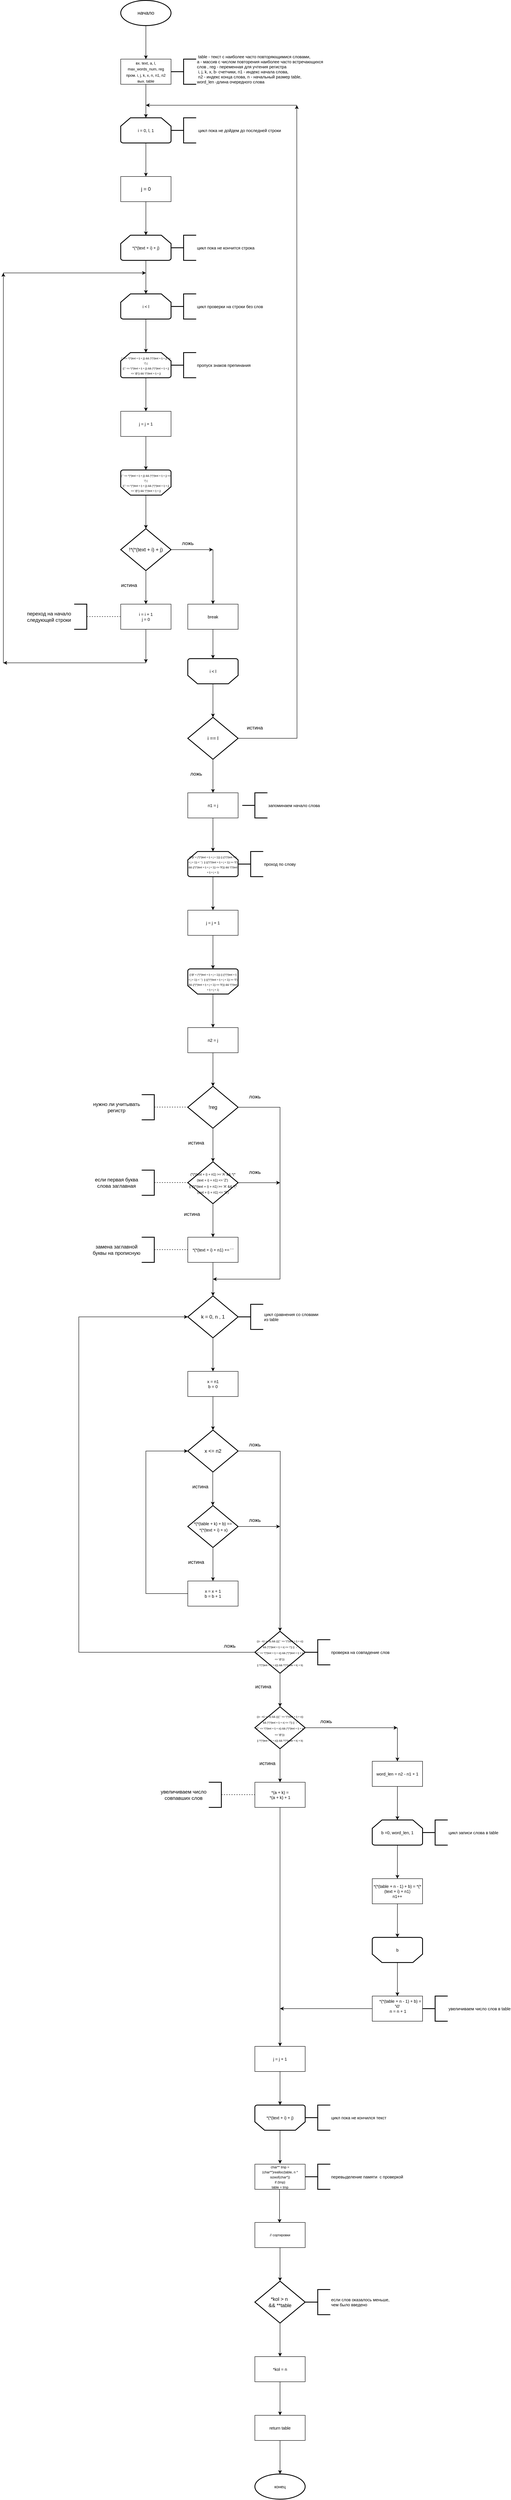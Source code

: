 <mxfile version="16.0.0" type="device"><diagram id="C5RBs43oDa-KdzZeNtuy" name="Page-1"><mxGraphModel dx="1278" dy="641" grid="1" gridSize="10" guides="1" tooltips="1" connect="1" arrows="1" fold="1" page="1" pageScale="1" pageWidth="827" pageHeight="1169" math="0" shadow="0"><root><mxCell id="WIyWlLk6GJQsqaUBKTNV-0"/><mxCell id="WIyWlLk6GJQsqaUBKTNV-1" parent="WIyWlLk6GJQsqaUBKTNV-0"/><mxCell id="LZLSbhqKYeENQRyVm6AS-0" value="начало" style="strokeWidth=2;html=1;shape=mxgraph.flowchart.start_1;whiteSpace=wrap;" parent="WIyWlLk6GJQsqaUBKTNV-1" vertex="1"><mxGeometry x="340.0" y="70" width="120" height="60" as="geometry"/></mxCell><mxCell id="LZLSbhqKYeENQRyVm6AS-1" value="" style="edgeStyle=orthogonalEdgeStyle;rounded=0;orthogonalLoop=1;jettySize=auto;html=1;fontSize=12;" parent="WIyWlLk6GJQsqaUBKTNV-1" edge="1"><mxGeometry relative="1" as="geometry"><mxPoint x="400" y="130" as="sourcePoint"/><mxPoint x="400" y="210" as="targetPoint"/></mxGeometry></mxCell><mxCell id="LZLSbhqKYeENQRyVm6AS-2" value="&lt;font style=&quot;font-size: 9px&quot;&gt;вх. text, a, l, max_words_num, reg&lt;br&gt;пром. i, j, k, x, n, n1, n2&lt;br&gt;вых. table&lt;/font&gt;" style="rounded=0;whiteSpace=wrap;html=1;" parent="WIyWlLk6GJQsqaUBKTNV-1" vertex="1"><mxGeometry x="340" y="210" width="120" height="60" as="geometry"/></mxCell><mxCell id="LZLSbhqKYeENQRyVm6AS-3" value="" style="edgeStyle=orthogonalEdgeStyle;rounded=0;orthogonalLoop=1;jettySize=auto;html=1;fontSize=12;" parent="WIyWlLk6GJQsqaUBKTNV-1" edge="1"><mxGeometry relative="1" as="geometry"><mxPoint x="400" y="270" as="sourcePoint"/><mxPoint x="400" y="350" as="targetPoint"/></mxGeometry></mxCell><mxCell id="LZLSbhqKYeENQRyVm6AS-4" value="i = 0, l, 1" style="strokeWidth=2;html=1;shape=mxgraph.flowchart.loop_limit;whiteSpace=wrap;fontSize=10;" parent="WIyWlLk6GJQsqaUBKTNV-1" vertex="1"><mxGeometry x="340.0" y="350" width="120" height="60" as="geometry"/></mxCell><mxCell id="LZLSbhqKYeENQRyVm6AS-5" value="" style="edgeStyle=orthogonalEdgeStyle;rounded=0;orthogonalLoop=1;jettySize=auto;html=1;fontSize=12;" parent="WIyWlLk6GJQsqaUBKTNV-1" edge="1"><mxGeometry relative="1" as="geometry"><mxPoint x="400" y="410" as="sourcePoint"/><mxPoint x="400" y="490" as="targetPoint"/></mxGeometry></mxCell><mxCell id="7FNqTYs4XjeTC_Rre_1_-0" value="&lt;div&gt;&amp;nbsp;&lt;span&gt;table - текст с наиболее часто повторяющимися словами,&lt;/span&gt;&lt;/div&gt;&lt;div&gt;&lt;span&gt;a - массив с числом повторения наиболее часто встречающихся&amp;nbsp;&lt;/span&gt;&lt;/div&gt;&lt;div&gt;&lt;span&gt;слов&lt;/span&gt;&lt;span&gt;&#9;&lt;/span&gt;, reg - переменная для учтения регистра&lt;/div&gt;&lt;div&gt;&amp;nbsp;i, j, k, x, b- счетчики, n1 - индекс начала слова,&lt;/div&gt;&lt;div&gt;&amp;nbsp;n2 - индекс конца слова, n - начальный размер table,&lt;/div&gt;&lt;div&gt;word_len -длина очередного слова&lt;/div&gt;&lt;div&gt;&lt;br&gt;&lt;/div&gt;" style="strokeWidth=2;html=1;shape=mxgraph.flowchart.annotation_2;align=left;labelPosition=right;pointerEvents=1;fontSize=10;" parent="WIyWlLk6GJQsqaUBKTNV-1" vertex="1"><mxGeometry x="460" y="210" width="60" height="60" as="geometry"/></mxCell><mxCell id="7FNqTYs4XjeTC_Rre_1_-1" value="&amp;nbsp;цикл пока не дойдем до последней строки" style="strokeWidth=2;html=1;shape=mxgraph.flowchart.annotation_2;align=left;labelPosition=right;pointerEvents=1;fontSize=10;" parent="WIyWlLk6GJQsqaUBKTNV-1" vertex="1"><mxGeometry x="460" y="350" width="60" height="60" as="geometry"/></mxCell><mxCell id="7FNqTYs4XjeTC_Rre_1_-2" value="j = 0" style="rounded=0;whiteSpace=wrap;html=1;" parent="WIyWlLk6GJQsqaUBKTNV-1" vertex="1"><mxGeometry x="340" y="490" width="120" height="60" as="geometry"/></mxCell><mxCell id="7FNqTYs4XjeTC_Rre_1_-3" value="" style="edgeStyle=orthogonalEdgeStyle;rounded=0;orthogonalLoop=1;jettySize=auto;html=1;fontSize=12;" parent="WIyWlLk6GJQsqaUBKTNV-1" edge="1"><mxGeometry relative="1" as="geometry"><mxPoint x="400" y="550" as="sourcePoint"/><mxPoint x="400" y="630" as="targetPoint"/></mxGeometry></mxCell><mxCell id="7FNqTYs4XjeTC_Rre_1_-4" value="*(*(text + i) + j)" style="strokeWidth=2;html=1;shape=mxgraph.flowchart.loop_limit;whiteSpace=wrap;fontSize=10;" parent="WIyWlLk6GJQsqaUBKTNV-1" vertex="1"><mxGeometry x="340.0" y="630" width="120" height="60" as="geometry"/></mxCell><mxCell id="7FNqTYs4XjeTC_Rre_1_-5" value="цикл пока не кончится строка" style="strokeWidth=2;html=1;shape=mxgraph.flowchart.annotation_2;align=left;labelPosition=right;pointerEvents=1;fontSize=10;" parent="WIyWlLk6GJQsqaUBKTNV-1" vertex="1"><mxGeometry x="460" y="630" width="60" height="60" as="geometry"/></mxCell><mxCell id="7FNqTYs4XjeTC_Rre_1_-6" value="" style="edgeStyle=orthogonalEdgeStyle;rounded=0;orthogonalLoop=1;jettySize=auto;html=1;fontSize=12;" parent="WIyWlLk6GJQsqaUBKTNV-1" edge="1"><mxGeometry relative="1" as="geometry"><mxPoint x="400" y="690" as="sourcePoint"/><mxPoint x="400" y="770" as="targetPoint"/></mxGeometry></mxCell><mxCell id="7FNqTYs4XjeTC_Rre_1_-7" value="i &amp;lt; l" style="strokeWidth=2;html=1;shape=mxgraph.flowchart.loop_limit;whiteSpace=wrap;fontSize=10;" parent="WIyWlLk6GJQsqaUBKTNV-1" vertex="1"><mxGeometry x="340.0" y="770" width="120" height="60" as="geometry"/></mxCell><mxCell id="7FNqTYs4XjeTC_Rre_1_-8" value="" style="edgeStyle=orthogonalEdgeStyle;rounded=0;orthogonalLoop=1;jettySize=auto;html=1;fontSize=12;" parent="WIyWlLk6GJQsqaUBKTNV-1" edge="1"><mxGeometry relative="1" as="geometry"><mxPoint x="400" y="830" as="sourcePoint"/><mxPoint x="400" y="910" as="targetPoint"/></mxGeometry></mxCell><mxCell id="7FNqTYs4XjeTC_Rre_1_-9" value="&lt;div&gt;&lt;font style=&quot;font-size: 6px&quot;&gt;(' ' &amp;lt;= *(*(text + i) + j)) &amp;amp;&amp;amp; (*(*(text + i) + j) &amp;lt;= '/') |&lt;/font&gt;&lt;/div&gt;&lt;div&gt;&lt;font style=&quot;font-size: 6px&quot;&gt;&lt;span&gt;&#9;&#9;&#9;&#9;&#9;&lt;/span&gt;((':' &amp;lt;= *(*(text + i) + j)) &amp;amp;&amp;amp; (*(*(text + i) + j) &amp;lt;= '@')) &amp;amp;&amp;amp; *(*(text + i) + j)&lt;/font&gt;&lt;/div&gt;" style="strokeWidth=2;html=1;shape=mxgraph.flowchart.loop_limit;whiteSpace=wrap;fontSize=10;" parent="WIyWlLk6GJQsqaUBKTNV-1" vertex="1"><mxGeometry x="340.0" y="910" width="120" height="60" as="geometry"/></mxCell><mxCell id="7FNqTYs4XjeTC_Rre_1_-10" value="пропуск знаков препинания" style="strokeWidth=2;html=1;shape=mxgraph.flowchart.annotation_2;align=left;labelPosition=right;pointerEvents=1;fontSize=10;" parent="WIyWlLk6GJQsqaUBKTNV-1" vertex="1"><mxGeometry x="460" y="910" width="60" height="60" as="geometry"/></mxCell><mxCell id="7FNqTYs4XjeTC_Rre_1_-11" value="цикл проверки на строки без слов" style="strokeWidth=2;html=1;shape=mxgraph.flowchart.annotation_2;align=left;labelPosition=right;pointerEvents=1;fontSize=10;" parent="WIyWlLk6GJQsqaUBKTNV-1" vertex="1"><mxGeometry x="460" y="770" width="60" height="60" as="geometry"/></mxCell><mxCell id="7FNqTYs4XjeTC_Rre_1_-12" value="" style="edgeStyle=orthogonalEdgeStyle;rounded=0;orthogonalLoop=1;jettySize=auto;html=1;fontSize=12;" parent="WIyWlLk6GJQsqaUBKTNV-1" edge="1"><mxGeometry relative="1" as="geometry"><mxPoint x="400" y="970" as="sourcePoint"/><mxPoint x="400" y="1050" as="targetPoint"/></mxGeometry></mxCell><mxCell id="7FNqTYs4XjeTC_Rre_1_-13" value="&lt;font style=&quot;font-size: 10px&quot;&gt;j = j + 1&lt;/font&gt;" style="rounded=0;whiteSpace=wrap;html=1;fontSize=6;" parent="WIyWlLk6GJQsqaUBKTNV-1" vertex="1"><mxGeometry x="340" y="1050" width="120" height="60" as="geometry"/></mxCell><mxCell id="7FNqTYs4XjeTC_Rre_1_-14" value="" style="edgeStyle=orthogonalEdgeStyle;rounded=0;orthogonalLoop=1;jettySize=auto;html=1;fontSize=12;" parent="WIyWlLk6GJQsqaUBKTNV-1" edge="1"><mxGeometry relative="1" as="geometry"><mxPoint x="400" y="1110" as="sourcePoint"/><mxPoint x="400" y="1190" as="targetPoint"/></mxGeometry></mxCell><mxCell id="7FNqTYs4XjeTC_Rre_1_-15" value="&lt;div&gt;&lt;font style=&quot;font-size: 6px&quot;&gt;(' ' &amp;lt;= *(*(text + i) + j)) &amp;amp;&amp;amp; (*(*(text + i) + j) &amp;lt;= '/') |&lt;/font&gt;&lt;/div&gt;&lt;div&gt;&lt;font style=&quot;font-size: 6px&quot;&gt;((':' &amp;lt;= *(*(text + i) + j)) &amp;amp;&amp;amp; (*(*(text + i) + j) &amp;lt;= '@')) &amp;amp;&amp;amp; *(*(text + i) + j)&lt;/font&gt;&lt;/div&gt;" style="strokeWidth=2;html=1;shape=mxgraph.flowchart.loop_limit;whiteSpace=wrap;fontSize=10;flipV=1;" parent="WIyWlLk6GJQsqaUBKTNV-1" vertex="1"><mxGeometry x="340" y="1190" width="120" height="60" as="geometry"/></mxCell><mxCell id="7FNqTYs4XjeTC_Rre_1_-16" value="" style="edgeStyle=orthogonalEdgeStyle;rounded=0;orthogonalLoop=1;jettySize=auto;html=1;fontSize=12;" parent="WIyWlLk6GJQsqaUBKTNV-1" edge="1"><mxGeometry relative="1" as="geometry"><mxPoint x="400" y="1250" as="sourcePoint"/><mxPoint x="400" y="1330" as="targetPoint"/></mxGeometry></mxCell><mxCell id="7FNqTYs4XjeTC_Rre_1_-17" value="!*(*(text + i) + j)" style="strokeWidth=2;html=1;shape=mxgraph.flowchart.decision;whiteSpace=wrap;fontSize=12;" parent="WIyWlLk6GJQsqaUBKTNV-1" vertex="1"><mxGeometry x="340" y="1330" width="120" height="100" as="geometry"/></mxCell><mxCell id="7FNqTYs4XjeTC_Rre_1_-18" value="" style="edgeStyle=orthogonalEdgeStyle;rounded=0;orthogonalLoop=1;jettySize=auto;html=1;fontSize=12;" parent="WIyWlLk6GJQsqaUBKTNV-1" edge="1"><mxGeometry relative="1" as="geometry"><mxPoint x="460" y="1380" as="sourcePoint"/><mxPoint x="560" y="1380" as="targetPoint"/></mxGeometry></mxCell><mxCell id="7FNqTYs4XjeTC_Rre_1_-19" value="" style="edgeStyle=orthogonalEdgeStyle;rounded=0;orthogonalLoop=1;jettySize=auto;html=1;fontSize=12;" parent="WIyWlLk6GJQsqaUBKTNV-1" edge="1"><mxGeometry relative="1" as="geometry"><mxPoint x="400" y="1430" as="sourcePoint"/><mxPoint x="400" y="1510" as="targetPoint"/></mxGeometry></mxCell><mxCell id="7FNqTYs4XjeTC_Rre_1_-20" value="" style="edgeStyle=orthogonalEdgeStyle;rounded=0;orthogonalLoop=1;jettySize=auto;html=1;fontSize=12;" parent="WIyWlLk6GJQsqaUBKTNV-1" edge="1"><mxGeometry relative="1" as="geometry"><mxPoint x="560" y="1380" as="sourcePoint"/><mxPoint x="560" y="1510" as="targetPoint"/></mxGeometry></mxCell><mxCell id="7FNqTYs4XjeTC_Rre_1_-21" value="i = i + 1&lt;br&gt;j = 0" style="rounded=0;whiteSpace=wrap;html=1;fontSize=10;" parent="WIyWlLk6GJQsqaUBKTNV-1" vertex="1"><mxGeometry x="340" y="1510" width="120" height="60" as="geometry"/></mxCell><mxCell id="7FNqTYs4XjeTC_Rre_1_-22" value="" style="edgeStyle=orthogonalEdgeStyle;rounded=0;orthogonalLoop=1;jettySize=auto;html=1;fontSize=12;" parent="WIyWlLk6GJQsqaUBKTNV-1" edge="1"><mxGeometry relative="1" as="geometry"><mxPoint x="400" y="1570" as="sourcePoint"/><mxPoint x="400" y="1650" as="targetPoint"/></mxGeometry></mxCell><mxCell id="7FNqTYs4XjeTC_Rre_1_-24" value="" style="endArrow=none;dashed=1;html=1;rounded=0;fontSize=12;entryX=0;entryY=0.5;entryDx=0;entryDy=0;entryPerimeter=0;exitX=0;exitY=0.5;exitDx=0;exitDy=0;exitPerimeter=0;" parent="WIyWlLk6GJQsqaUBKTNV-1" edge="1"><mxGeometry width="50" height="50" relative="1" as="geometry"><mxPoint x="259" y="1539.66" as="sourcePoint"/><mxPoint x="339" y="1539.66" as="targetPoint"/></mxGeometry></mxCell><mxCell id="7FNqTYs4XjeTC_Rre_1_-25" value="" style="strokeWidth=2;html=1;shape=mxgraph.flowchart.annotation_1;align=left;pointerEvents=1;fontSize=12;flipH=1;" parent="WIyWlLk6GJQsqaUBKTNV-1" vertex="1"><mxGeometry x="229" y="1510" width="30" height="60" as="geometry"/></mxCell><mxCell id="7FNqTYs4XjeTC_Rre_1_-26" value="переход на начало следующей строки" style="text;html=1;strokeColor=none;fillColor=none;align=center;verticalAlign=middle;whiteSpace=wrap;rounded=0;fontSize=12;" parent="WIyWlLk6GJQsqaUBKTNV-1" vertex="1"><mxGeometry x="109" y="1510" width="120" height="60" as="geometry"/></mxCell><mxCell id="7FNqTYs4XjeTC_Rre_1_-32" value="break" style="rounded=0;whiteSpace=wrap;html=1;fontSize=10;" parent="WIyWlLk6GJQsqaUBKTNV-1" vertex="1"><mxGeometry x="500" y="1510" width="120" height="60" as="geometry"/></mxCell><mxCell id="7FNqTYs4XjeTC_Rre_1_-33" value="" style="edgeStyle=orthogonalEdgeStyle;rounded=0;orthogonalLoop=1;jettySize=auto;html=1;fontSize=12;" parent="WIyWlLk6GJQsqaUBKTNV-1" edge="1"><mxGeometry relative="1" as="geometry"><mxPoint x="560" y="1570" as="sourcePoint"/><mxPoint x="560" y="1640" as="targetPoint"/></mxGeometry></mxCell><mxCell id="7FNqTYs4XjeTC_Rre_1_-34" value="" style="edgeStyle=orthogonalEdgeStyle;rounded=0;orthogonalLoop=1;jettySize=auto;html=1;fontSize=12;" parent="WIyWlLk6GJQsqaUBKTNV-1" edge="1"><mxGeometry relative="1" as="geometry"><mxPoint x="400" y="1640" as="sourcePoint"/><mxPoint x="400" y="720" as="targetPoint"/><Array as="points"><mxPoint x="400" y="1650"/><mxPoint x="60" y="1650"/><mxPoint x="60" y="720"/></Array></mxGeometry></mxCell><mxCell id="7FNqTYs4XjeTC_Rre_1_-35" value="&#10;&#10;&lt;span style=&quot;color: rgb(0, 0, 0); font-family: helvetica; font-size: 10px; font-style: normal; font-weight: 400; letter-spacing: normal; text-align: center; text-indent: 0px; text-transform: none; word-spacing: 0px; background-color: rgb(248, 249, 250); display: inline; float: none;&quot;&gt;i &amp;lt; l&lt;/span&gt;&#10;&#10;" style="strokeWidth=2;html=1;shape=mxgraph.flowchart.loop_limit;whiteSpace=wrap;fontSize=10;flipV=1;" parent="WIyWlLk6GJQsqaUBKTNV-1" vertex="1"><mxGeometry x="500" y="1640" width="120" height="60" as="geometry"/></mxCell><mxCell id="7FNqTYs4XjeTC_Rre_1_-36" value="" style="edgeStyle=orthogonalEdgeStyle;rounded=0;orthogonalLoop=1;jettySize=auto;html=1;fontSize=12;" parent="WIyWlLk6GJQsqaUBKTNV-1" edge="1"><mxGeometry relative="1" as="geometry"><mxPoint x="560" y="1700" as="sourcePoint"/><mxPoint x="560" y="1780" as="targetPoint"/></mxGeometry></mxCell><mxCell id="7FNqTYs4XjeTC_Rre_1_-37" value="i == l" style="strokeWidth=2;html=1;shape=mxgraph.flowchart.decision;whiteSpace=wrap;fontSize=12;" parent="WIyWlLk6GJQsqaUBKTNV-1" vertex="1"><mxGeometry x="500" y="1780" width="120" height="100" as="geometry"/></mxCell><mxCell id="7FNqTYs4XjeTC_Rre_1_-38" value="" style="edgeStyle=orthogonalEdgeStyle;rounded=0;orthogonalLoop=1;jettySize=auto;html=1;fontSize=12;" parent="WIyWlLk6GJQsqaUBKTNV-1" edge="1"><mxGeometry relative="1" as="geometry"><mxPoint x="560" y="1880" as="sourcePoint"/><mxPoint x="560" y="1960" as="targetPoint"/></mxGeometry></mxCell><mxCell id="7FNqTYs4XjeTC_Rre_1_-39" value="" style="edgeStyle=orthogonalEdgeStyle;rounded=0;orthogonalLoop=1;jettySize=auto;html=1;fontSize=12;exitX=1;exitY=0.5;exitDx=0;exitDy=0;exitPerimeter=0;" parent="WIyWlLk6GJQsqaUBKTNV-1" source="7FNqTYs4XjeTC_Rre_1_-37" edge="1"><mxGeometry relative="1" as="geometry"><mxPoint x="660" y="1830" as="sourcePoint"/><mxPoint x="760" y="320" as="targetPoint"/></mxGeometry></mxCell><mxCell id="7FNqTYs4XjeTC_Rre_1_-40" value="ложь" style="text;html=1;strokeColor=none;fillColor=none;align=center;verticalAlign=middle;whiteSpace=wrap;rounded=0;fontSize=12;" parent="WIyWlLk6GJQsqaUBKTNV-1" vertex="1"><mxGeometry x="470" y="1350" width="60" height="30" as="geometry"/></mxCell><mxCell id="7FNqTYs4XjeTC_Rre_1_-41" value="истина" style="text;html=1;strokeColor=none;fillColor=none;align=center;verticalAlign=middle;whiteSpace=wrap;rounded=0;fontSize=12;" parent="WIyWlLk6GJQsqaUBKTNV-1" vertex="1"><mxGeometry x="330" y="1450" width="60" height="30" as="geometry"/></mxCell><mxCell id="7FNqTYs4XjeTC_Rre_1_-42" value="ложь" style="text;html=1;strokeColor=none;fillColor=none;align=center;verticalAlign=middle;whiteSpace=wrap;rounded=0;fontSize=12;" parent="WIyWlLk6GJQsqaUBKTNV-1" vertex="1"><mxGeometry x="490" y="1900" width="60" height="30" as="geometry"/></mxCell><mxCell id="7FNqTYs4XjeTC_Rre_1_-43" value="истина" style="text;html=1;strokeColor=none;fillColor=none;align=center;verticalAlign=middle;whiteSpace=wrap;rounded=0;fontSize=12;" parent="WIyWlLk6GJQsqaUBKTNV-1" vertex="1"><mxGeometry x="630" y="1790" width="60" height="30" as="geometry"/></mxCell><mxCell id="7FNqTYs4XjeTC_Rre_1_-44" value="" style="edgeStyle=orthogonalEdgeStyle;rounded=0;orthogonalLoop=1;jettySize=auto;html=1;fontSize=12;" parent="WIyWlLk6GJQsqaUBKTNV-1" edge="1"><mxGeometry relative="1" as="geometry"><mxPoint x="160" y="1650" as="sourcePoint"/><mxPoint x="60" y="1650" as="targetPoint"/></mxGeometry></mxCell><mxCell id="7FNqTYs4XjeTC_Rre_1_-45" value="" style="edgeStyle=orthogonalEdgeStyle;rounded=0;orthogonalLoop=1;jettySize=auto;html=1;fontSize=12;" parent="WIyWlLk6GJQsqaUBKTNV-1" edge="1"><mxGeometry relative="1" as="geometry"><mxPoint x="60" y="800" as="sourcePoint"/><mxPoint x="60" y="720" as="targetPoint"/></mxGeometry></mxCell><mxCell id="7FNqTYs4XjeTC_Rre_1_-47" value="" style="edgeStyle=orthogonalEdgeStyle;rounded=0;orthogonalLoop=1;jettySize=auto;html=1;fontSize=12;" parent="WIyWlLk6GJQsqaUBKTNV-1" edge="1"><mxGeometry relative="1" as="geometry"><mxPoint x="760" y="320" as="sourcePoint"/><mxPoint x="400" y="320" as="targetPoint"/></mxGeometry></mxCell><mxCell id="7FNqTYs4XjeTC_Rre_1_-48" value="n1 = j" style="rounded=0;whiteSpace=wrap;html=1;fontSize=10;" parent="WIyWlLk6GJQsqaUBKTNV-1" vertex="1"><mxGeometry x="500" y="1960" width="120" height="60" as="geometry"/></mxCell><mxCell id="7FNqTYs4XjeTC_Rre_1_-49" value="&lt;div&gt;&lt;font style=&quot;font-size: 6px&quot;&gt;(('@' &amp;lt; (*(*(text + i) + j + 1))) || ((*(*(text + i) + j + 1)) &amp;lt; ' ')&amp;nbsp;&amp;nbsp;&lt;span&gt;|| (((*(*(text + i) + j + 1)) &amp;gt;= '0') &amp;amp;&amp;amp; ((*(*(text + i) + j + 1)) &amp;lt;= '9'))) &amp;amp;&amp;amp; *(*(text + i) + j + 1)&lt;/span&gt;&lt;/font&gt;&lt;/div&gt;" style="strokeWidth=2;html=1;shape=mxgraph.flowchart.loop_limit;whiteSpace=wrap;fontSize=10;" parent="WIyWlLk6GJQsqaUBKTNV-1" vertex="1"><mxGeometry x="500.0" y="2100" width="120" height="60" as="geometry"/></mxCell><mxCell id="7FNqTYs4XjeTC_Rre_1_-50" value="" style="edgeStyle=orthogonalEdgeStyle;rounded=0;orthogonalLoop=1;jettySize=auto;html=1;fontSize=12;" parent="WIyWlLk6GJQsqaUBKTNV-1" edge="1"><mxGeometry relative="1" as="geometry"><mxPoint x="560" y="2020" as="sourcePoint"/><mxPoint x="560" y="2100" as="targetPoint"/></mxGeometry></mxCell><mxCell id="7FNqTYs4XjeTC_Rre_1_-51" value="запоминаем начало слова" style="strokeWidth=2;html=1;shape=mxgraph.flowchart.annotation_2;align=left;labelPosition=right;pointerEvents=1;fontSize=10;" parent="WIyWlLk6GJQsqaUBKTNV-1" vertex="1"><mxGeometry x="630" y="1960" width="60" height="60" as="geometry"/></mxCell><mxCell id="7FNqTYs4XjeTC_Rre_1_-53" value="проход по слову" style="strokeWidth=2;html=1;shape=mxgraph.flowchart.annotation_2;align=left;labelPosition=right;pointerEvents=1;fontSize=10;" parent="WIyWlLk6GJQsqaUBKTNV-1" vertex="1"><mxGeometry x="620" y="2100" width="60" height="60" as="geometry"/></mxCell><mxCell id="7FNqTYs4XjeTC_Rre_1_-54" value="" style="edgeStyle=orthogonalEdgeStyle;rounded=0;orthogonalLoop=1;jettySize=auto;html=1;fontSize=12;" parent="WIyWlLk6GJQsqaUBKTNV-1" edge="1"><mxGeometry relative="1" as="geometry"><mxPoint x="560" y="2160" as="sourcePoint"/><mxPoint x="560" y="2240" as="targetPoint"/></mxGeometry></mxCell><mxCell id="7FNqTYs4XjeTC_Rre_1_-55" value="&lt;font style=&quot;font-size: 10px&quot;&gt;j = j + 1&lt;/font&gt;" style="rounded=0;whiteSpace=wrap;html=1;fontSize=6;" parent="WIyWlLk6GJQsqaUBKTNV-1" vertex="1"><mxGeometry x="500" y="2240" width="120" height="60" as="geometry"/></mxCell><mxCell id="7FNqTYs4XjeTC_Rre_1_-56" value="" style="edgeStyle=orthogonalEdgeStyle;rounded=0;orthogonalLoop=1;jettySize=auto;html=1;fontSize=12;" parent="WIyWlLk6GJQsqaUBKTNV-1" edge="1"><mxGeometry relative="1" as="geometry"><mxPoint x="560" y="2300" as="sourcePoint"/><mxPoint x="560" y="2380" as="targetPoint"/></mxGeometry></mxCell><mxCell id="7FNqTYs4XjeTC_Rre_1_-57" value="&lt;span style=&quot;font-size: 6px&quot;&gt;(('@' &amp;lt; (*(*(text + i) + j + 1))) || ((*(*(text + i) + j + 1)) &amp;lt; ' ')&amp;nbsp;&amp;nbsp;&lt;/span&gt;&lt;span style=&quot;font-size: 6px&quot;&gt;|| (((*(*(text + i) + j + 1)) &amp;gt;= '0') &amp;amp;&amp;amp; ((*(*(text + i) + j + 1)) &amp;lt;= '9'))) &amp;amp;&amp;amp; *(*(text + i) + j + 1)&lt;/span&gt;" style="strokeWidth=2;html=1;shape=mxgraph.flowchart.loop_limit;whiteSpace=wrap;fontSize=10;flipV=1;" parent="WIyWlLk6GJQsqaUBKTNV-1" vertex="1"><mxGeometry x="500" y="2380" width="120" height="60" as="geometry"/></mxCell><mxCell id="7FNqTYs4XjeTC_Rre_1_-58" value="" style="edgeStyle=orthogonalEdgeStyle;rounded=0;orthogonalLoop=1;jettySize=auto;html=1;fontSize=12;" parent="WIyWlLk6GJQsqaUBKTNV-1" edge="1"><mxGeometry relative="1" as="geometry"><mxPoint x="560" y="2440" as="sourcePoint"/><mxPoint x="560" y="2520" as="targetPoint"/></mxGeometry></mxCell><mxCell id="7FNqTYs4XjeTC_Rre_1_-59" value="n2 = j" style="rounded=0;whiteSpace=wrap;html=1;fontSize=10;" parent="WIyWlLk6GJQsqaUBKTNV-1" vertex="1"><mxGeometry x="500" y="2520" width="120" height="60" as="geometry"/></mxCell><mxCell id="7FNqTYs4XjeTC_Rre_1_-60" value="" style="edgeStyle=orthogonalEdgeStyle;rounded=0;orthogonalLoop=1;jettySize=auto;html=1;fontSize=12;" parent="WIyWlLk6GJQsqaUBKTNV-1" edge="1"><mxGeometry relative="1" as="geometry"><mxPoint x="560" y="2580" as="sourcePoint"/><mxPoint x="560" y="2660" as="targetPoint"/></mxGeometry></mxCell><mxCell id="7FNqTYs4XjeTC_Rre_1_-61" value="!reg" style="strokeWidth=2;html=1;shape=mxgraph.flowchart.decision;whiteSpace=wrap;fontSize=12;" parent="WIyWlLk6GJQsqaUBKTNV-1" vertex="1"><mxGeometry x="500" y="2660" width="120" height="100" as="geometry"/></mxCell><mxCell id="7FNqTYs4XjeTC_Rre_1_-62" value="" style="edgeStyle=orthogonalEdgeStyle;rounded=0;orthogonalLoop=1;jettySize=auto;html=1;fontSize=12;" parent="WIyWlLk6GJQsqaUBKTNV-1" edge="1"><mxGeometry relative="1" as="geometry"><mxPoint x="560" y="2760" as="sourcePoint"/><mxPoint x="560" y="2840" as="targetPoint"/></mxGeometry></mxCell><mxCell id="7FNqTYs4XjeTC_Rre_1_-64" value="" style="edgeStyle=orthogonalEdgeStyle;rounded=0;orthogonalLoop=1;jettySize=auto;html=1;fontSize=12;" parent="WIyWlLk6GJQsqaUBKTNV-1" edge="1"><mxGeometry relative="1" as="geometry"><mxPoint x="620" y="2710" as="sourcePoint"/><mxPoint x="560" y="3120" as="targetPoint"/><Array as="points"><mxPoint x="720" y="2710"/></Array></mxGeometry></mxCell><mxCell id="7FNqTYs4XjeTC_Rre_1_-65" value="&lt;div&gt;&lt;font style=&quot;font-size: 8px&quot;&gt;(*(*(text + i) + n1) &amp;gt;= 'A' &amp;amp;&amp;amp; *(*(text + i) + n1) &amp;lt;= 'Z')&amp;nbsp;&lt;/font&gt;&lt;/div&gt;&lt;div&gt;&lt;font style=&quot;font-size: 8px&quot;&gt;&lt;span&gt;&#9;&#9;&#9;&#9;&lt;/span&gt;|| (*(*(text + i) + n1) &amp;gt;= 'А' &amp;amp;&amp;amp; *(*(text + i) + n1) &amp;lt;= 'Я')&lt;/font&gt;&lt;/div&gt;" style="strokeWidth=2;html=1;shape=mxgraph.flowchart.decision;whiteSpace=wrap;fontSize=12;" parent="WIyWlLk6GJQsqaUBKTNV-1" vertex="1"><mxGeometry x="500" y="2840" width="120" height="100" as="geometry"/></mxCell><mxCell id="7FNqTYs4XjeTC_Rre_1_-66" value="" style="endArrow=none;dashed=1;html=1;rounded=0;fontSize=12;entryX=0;entryY=0.5;entryDx=0;entryDy=0;entryPerimeter=0;exitX=0;exitY=0.5;exitDx=0;exitDy=0;exitPerimeter=0;" parent="WIyWlLk6GJQsqaUBKTNV-1" edge="1"><mxGeometry width="50" height="50" relative="1" as="geometry"><mxPoint x="420" y="2889.66" as="sourcePoint"/><mxPoint x="500" y="2889.66" as="targetPoint"/></mxGeometry></mxCell><mxCell id="7FNqTYs4XjeTC_Rre_1_-67" value="" style="strokeWidth=2;html=1;shape=mxgraph.flowchart.annotation_1;align=left;pointerEvents=1;fontSize=12;flipH=1;" parent="WIyWlLk6GJQsqaUBKTNV-1" vertex="1"><mxGeometry x="390" y="2860" width="30" height="60" as="geometry"/></mxCell><mxCell id="7FNqTYs4XjeTC_Rre_1_-68" value="если первая буква слова заглавная" style="text;html=1;strokeColor=none;fillColor=none;align=center;verticalAlign=middle;whiteSpace=wrap;rounded=0;fontSize=12;" parent="WIyWlLk6GJQsqaUBKTNV-1" vertex="1"><mxGeometry x="270" y="2860" width="120" height="60" as="geometry"/></mxCell><mxCell id="7FNqTYs4XjeTC_Rre_1_-69" value="" style="endArrow=none;dashed=1;html=1;rounded=0;fontSize=12;entryX=0;entryY=0.5;entryDx=0;entryDy=0;entryPerimeter=0;exitX=0;exitY=0.5;exitDx=0;exitDy=0;exitPerimeter=0;" parent="WIyWlLk6GJQsqaUBKTNV-1" edge="1"><mxGeometry width="50" height="50" relative="1" as="geometry"><mxPoint x="420" y="2709.66" as="sourcePoint"/><mxPoint x="500" y="2709.66" as="targetPoint"/></mxGeometry></mxCell><mxCell id="7FNqTYs4XjeTC_Rre_1_-70" value="" style="strokeWidth=2;html=1;shape=mxgraph.flowchart.annotation_1;align=left;pointerEvents=1;fontSize=12;flipH=1;" parent="WIyWlLk6GJQsqaUBKTNV-1" vertex="1"><mxGeometry x="390" y="2680" width="30" height="60" as="geometry"/></mxCell><mxCell id="7FNqTYs4XjeTC_Rre_1_-72" value="нужно ли учитывать регистр" style="text;html=1;strokeColor=none;fillColor=none;align=center;verticalAlign=middle;whiteSpace=wrap;rounded=0;fontSize=12;" parent="WIyWlLk6GJQsqaUBKTNV-1" vertex="1"><mxGeometry x="270" y="2680" width="120" height="60" as="geometry"/></mxCell><mxCell id="7FNqTYs4XjeTC_Rre_1_-73" value="ложь" style="text;html=1;strokeColor=none;fillColor=none;align=center;verticalAlign=middle;whiteSpace=wrap;rounded=0;fontSize=12;" parent="WIyWlLk6GJQsqaUBKTNV-1" vertex="1"><mxGeometry x="630" y="2670" width="60" height="30" as="geometry"/></mxCell><mxCell id="7FNqTYs4XjeTC_Rre_1_-74" value="ложь" style="text;html=1;strokeColor=none;fillColor=none;align=center;verticalAlign=middle;whiteSpace=wrap;rounded=0;fontSize=12;" parent="WIyWlLk6GJQsqaUBKTNV-1" vertex="1"><mxGeometry x="630" y="2850" width="60" height="30" as="geometry"/></mxCell><mxCell id="7FNqTYs4XjeTC_Rre_1_-75" value="истина" style="text;html=1;strokeColor=none;fillColor=none;align=center;verticalAlign=middle;whiteSpace=wrap;rounded=0;fontSize=12;" parent="WIyWlLk6GJQsqaUBKTNV-1" vertex="1"><mxGeometry x="490" y="2780" width="60" height="30" as="geometry"/></mxCell><mxCell id="7FNqTYs4XjeTC_Rre_1_-76" value="истина" style="text;html=1;strokeColor=none;fillColor=none;align=center;verticalAlign=middle;whiteSpace=wrap;rounded=0;fontSize=12;" parent="WIyWlLk6GJQsqaUBKTNV-1" vertex="1"><mxGeometry x="480" y="2950" width="60" height="30" as="geometry"/></mxCell><mxCell id="7FNqTYs4XjeTC_Rre_1_-77" value="" style="edgeStyle=orthogonalEdgeStyle;rounded=0;orthogonalLoop=1;jettySize=auto;html=1;fontSize=12;" parent="WIyWlLk6GJQsqaUBKTNV-1" edge="1"><mxGeometry relative="1" as="geometry"><mxPoint x="560" y="2940" as="sourcePoint"/><mxPoint x="560" y="3020" as="targetPoint"/></mxGeometry></mxCell><mxCell id="7FNqTYs4XjeTC_Rre_1_-78" value="&lt;span&gt;&#9;&lt;/span&gt;&lt;font style=&quot;font-size: 10px&quot;&gt;*(*(text + i) + n1) += ' '&lt;/font&gt;" style="rounded=0;whiteSpace=wrap;html=1;fontSize=8;" parent="WIyWlLk6GJQsqaUBKTNV-1" vertex="1"><mxGeometry x="500" y="3020" width="120" height="60" as="geometry"/></mxCell><mxCell id="7FNqTYs4XjeTC_Rre_1_-79" value="" style="edgeStyle=orthogonalEdgeStyle;rounded=0;orthogonalLoop=1;jettySize=auto;html=1;fontSize=12;" parent="WIyWlLk6GJQsqaUBKTNV-1" edge="1"><mxGeometry relative="1" as="geometry"><mxPoint x="620" y="2890" as="sourcePoint"/><mxPoint x="720" y="2890" as="targetPoint"/></mxGeometry></mxCell><mxCell id="7FNqTYs4XjeTC_Rre_1_-80" value="" style="edgeStyle=orthogonalEdgeStyle;rounded=0;orthogonalLoop=1;jettySize=auto;html=1;fontSize=12;" parent="WIyWlLk6GJQsqaUBKTNV-1" edge="1"><mxGeometry relative="1" as="geometry"><mxPoint x="560" y="3080" as="sourcePoint"/><mxPoint x="560" y="3160" as="targetPoint"/></mxGeometry></mxCell><mxCell id="7FNqTYs4XjeTC_Rre_1_-81" value="" style="endArrow=none;dashed=1;html=1;rounded=0;fontSize=12;entryX=0;entryY=0.5;entryDx=0;entryDy=0;entryPerimeter=0;exitX=0;exitY=0.5;exitDx=0;exitDy=0;exitPerimeter=0;" parent="WIyWlLk6GJQsqaUBKTNV-1" edge="1"><mxGeometry width="50" height="50" relative="1" as="geometry"><mxPoint x="420" y="3049.66" as="sourcePoint"/><mxPoint x="500" y="3049.66" as="targetPoint"/></mxGeometry></mxCell><mxCell id="7FNqTYs4XjeTC_Rre_1_-82" value="" style="strokeWidth=2;html=1;shape=mxgraph.flowchart.annotation_1;align=left;pointerEvents=1;fontSize=12;flipH=1;" parent="WIyWlLk6GJQsqaUBKTNV-1" vertex="1"><mxGeometry x="390" y="3020" width="30" height="60" as="geometry"/></mxCell><mxCell id="7FNqTYs4XjeTC_Rre_1_-83" value="замена заглавной буквы на прописную" style="text;html=1;strokeColor=none;fillColor=none;align=center;verticalAlign=middle;whiteSpace=wrap;rounded=0;fontSize=12;" parent="WIyWlLk6GJQsqaUBKTNV-1" vertex="1"><mxGeometry x="270" y="3020" width="120" height="60" as="geometry"/></mxCell><mxCell id="7FNqTYs4XjeTC_Rre_1_-85" value="" style="edgeStyle=orthogonalEdgeStyle;rounded=0;orthogonalLoop=1;jettySize=auto;html=1;fontSize=12;" parent="WIyWlLk6GJQsqaUBKTNV-1" edge="1"><mxGeometry relative="1" as="geometry"><mxPoint x="560" y="3260" as="sourcePoint"/><mxPoint x="560" y="3340" as="targetPoint"/></mxGeometry></mxCell><mxCell id="7FNqTYs4XjeTC_Rre_1_-86" value="x = n1&lt;br&gt;b = 0" style="rounded=0;whiteSpace=wrap;html=1;fontSize=10;" parent="WIyWlLk6GJQsqaUBKTNV-1" vertex="1"><mxGeometry x="500" y="3340" width="120" height="60" as="geometry"/></mxCell><mxCell id="7FNqTYs4XjeTC_Rre_1_-87" value="" style="edgeStyle=orthogonalEdgeStyle;rounded=0;orthogonalLoop=1;jettySize=auto;html=1;fontSize=12;" parent="WIyWlLk6GJQsqaUBKTNV-1" edge="1"><mxGeometry relative="1" as="geometry"><mxPoint x="560" y="3400" as="sourcePoint"/><mxPoint x="560" y="3480" as="targetPoint"/></mxGeometry></mxCell><mxCell id="7FNqTYs4XjeTC_Rre_1_-89" value="" style="edgeStyle=orthogonalEdgeStyle;rounded=0;orthogonalLoop=1;jettySize=auto;html=1;fontSize=12;" parent="WIyWlLk6GJQsqaUBKTNV-1" edge="1"><mxGeometry relative="1" as="geometry"><mxPoint x="559.55" y="3580" as="sourcePoint"/><mxPoint x="559.55" y="3660" as="targetPoint"/></mxGeometry></mxCell><mxCell id="7FNqTYs4XjeTC_Rre_1_-90" value="&lt;font style=&quot;font-size: 10px&quot;&gt;*(*(table + k) + b) ==&lt;br&gt;&amp;nbsp;*(*(text + i) + x)&lt;/font&gt;" style="strokeWidth=2;html=1;shape=mxgraph.flowchart.decision;whiteSpace=wrap;fontSize=12;" parent="WIyWlLk6GJQsqaUBKTNV-1" vertex="1"><mxGeometry x="500" y="3660" width="120" height="100" as="geometry"/></mxCell><mxCell id="7FNqTYs4XjeTC_Rre_1_-92" value="цикл сравнения со словами &lt;br&gt;из table" style="strokeWidth=2;html=1;shape=mxgraph.flowchart.annotation_2;align=left;labelPosition=right;pointerEvents=1;fontSize=10;" parent="WIyWlLk6GJQsqaUBKTNV-1" vertex="1"><mxGeometry x="620" y="3180" width="60" height="60" as="geometry"/></mxCell><mxCell id="7FNqTYs4XjeTC_Rre_1_-93" value="" style="edgeStyle=orthogonalEdgeStyle;rounded=0;orthogonalLoop=1;jettySize=auto;html=1;fontSize=12;" parent="WIyWlLk6GJQsqaUBKTNV-1" edge="1"><mxGeometry relative="1" as="geometry"><mxPoint x="560" y="3760" as="sourcePoint"/><mxPoint x="560" y="3840" as="targetPoint"/></mxGeometry></mxCell><mxCell id="7FNqTYs4XjeTC_Rre_1_-94" value="x = x + 1&lt;br&gt;b = b + 1" style="rounded=0;whiteSpace=wrap;html=1;fontSize=10;" parent="WIyWlLk6GJQsqaUBKTNV-1" vertex="1"><mxGeometry x="500" y="3840" width="120" height="60" as="geometry"/></mxCell><mxCell id="7FNqTYs4XjeTC_Rre_1_-95" value="истина" style="text;html=1;strokeColor=none;fillColor=none;align=center;verticalAlign=middle;whiteSpace=wrap;rounded=0;fontSize=12;" parent="WIyWlLk6GJQsqaUBKTNV-1" vertex="1"><mxGeometry x="490" y="3780" width="60" height="30" as="geometry"/></mxCell><mxCell id="7FNqTYs4XjeTC_Rre_1_-96" value="" style="edgeStyle=orthogonalEdgeStyle;rounded=0;orthogonalLoop=1;jettySize=auto;html=1;fontSize=12;" parent="WIyWlLk6GJQsqaUBKTNV-1" edge="1"><mxGeometry relative="1" as="geometry"><mxPoint x="620" y="3530" as="sourcePoint"/><mxPoint x="720" y="3960" as="targetPoint"/></mxGeometry></mxCell><mxCell id="7FNqTYs4XjeTC_Rre_1_-97" value="ложь" style="text;html=1;strokeColor=none;fillColor=none;align=center;verticalAlign=middle;whiteSpace=wrap;rounded=0;fontSize=12;" parent="WIyWlLk6GJQsqaUBKTNV-1" vertex="1"><mxGeometry x="630" y="3500" width="60" height="30" as="geometry"/></mxCell><mxCell id="7FNqTYs4XjeTC_Rre_1_-98" value="" style="edgeStyle=orthogonalEdgeStyle;rounded=0;orthogonalLoop=1;jettySize=auto;html=1;fontSize=12;exitX=0;exitY=0.5;exitDx=0;exitDy=0;entryX=0;entryY=0.5;entryDx=0;entryDy=0;entryPerimeter=0;" parent="WIyWlLk6GJQsqaUBKTNV-1" source="7FNqTYs4XjeTC_Rre_1_-94" target="7FNqTYs4XjeTC_Rre_1_-99" edge="1"><mxGeometry relative="1" as="geometry"><mxPoint x="500" y="3830" as="sourcePoint"/><mxPoint x="500" y="3520" as="targetPoint"/><Array as="points"><mxPoint x="400" y="3870"/><mxPoint x="400" y="3530"/></Array></mxGeometry></mxCell><mxCell id="7FNqTYs4XjeTC_Rre_1_-99" value="x &amp;lt;= n2" style="strokeWidth=2;html=1;shape=mxgraph.flowchart.decision;whiteSpace=wrap;fontSize=12;" parent="WIyWlLk6GJQsqaUBKTNV-1" vertex="1"><mxGeometry x="500" y="3480" width="120" height="100" as="geometry"/></mxCell><mxCell id="7FNqTYs4XjeTC_Rre_1_-100" value="истина" style="text;html=1;strokeColor=none;fillColor=none;align=center;verticalAlign=middle;whiteSpace=wrap;rounded=0;fontSize=12;" parent="WIyWlLk6GJQsqaUBKTNV-1" vertex="1"><mxGeometry x="500" y="3600" width="60" height="30" as="geometry"/></mxCell><mxCell id="7FNqTYs4XjeTC_Rre_1_-101" value="" style="edgeStyle=orthogonalEdgeStyle;rounded=0;orthogonalLoop=1;jettySize=auto;html=1;fontSize=12;" parent="WIyWlLk6GJQsqaUBKTNV-1" edge="1"><mxGeometry relative="1" as="geometry"><mxPoint x="620" y="3710" as="sourcePoint"/><mxPoint x="720" y="3710" as="targetPoint"/></mxGeometry></mxCell><mxCell id="7FNqTYs4XjeTC_Rre_1_-102" value="ложь" style="text;html=1;strokeColor=none;fillColor=none;align=center;verticalAlign=middle;whiteSpace=wrap;rounded=0;fontSize=12;" parent="WIyWlLk6GJQsqaUBKTNV-1" vertex="1"><mxGeometry x="630" y="3680" width="60" height="30" as="geometry"/></mxCell><mxCell id="7FNqTYs4XjeTC_Rre_1_-103" value="&lt;div&gt;&lt;font style=&quot;font-size: 6px&quot;&gt;((x - n1 == b) &amp;amp;&amp;amp; ((((' ' &amp;lt;= *(*(text + i) + x)) &amp;amp;&amp;amp; (*(*(text + i) + x) &amp;lt;= '/')) ||&amp;nbsp; &amp;nbsp;/&lt;/font&gt;&lt;/div&gt;&lt;div&gt;&lt;font style=&quot;font-size: 6px&quot;&gt;&lt;span&gt;&#9;&#9;&#9;&#9;&#9;&lt;/span&gt;((':' &amp;lt;= *(*(text + i) + x)) &amp;amp;&amp;amp; (*(*(text + i) + x) &amp;lt;= '@')))&amp;nbsp;&lt;/font&gt;&lt;/div&gt;&lt;div&gt;&lt;font style=&quot;font-size: 6px&quot;&gt;&#9;&#9;&#9;&#9;&#9;|| !*(*(text + i) + x))) &amp;amp;&amp;amp; !*(*(table + k) + b)&lt;/font&gt;&lt;/div&gt;" style="strokeWidth=2;html=1;shape=mxgraph.flowchart.decision;whiteSpace=wrap;fontSize=12;" parent="WIyWlLk6GJQsqaUBKTNV-1" vertex="1"><mxGeometry x="660" y="3960" width="120" height="100" as="geometry"/></mxCell><mxCell id="7FNqTYs4XjeTC_Rre_1_-104" value="проверка на совпадение слов" style="strokeWidth=2;html=1;shape=mxgraph.flowchart.annotation_2;align=left;labelPosition=right;pointerEvents=1;fontSize=10;" parent="WIyWlLk6GJQsqaUBKTNV-1" vertex="1"><mxGeometry x="780" y="3980" width="60" height="60" as="geometry"/></mxCell><mxCell id="7FNqTYs4XjeTC_Rre_1_-105" value="" style="edgeStyle=orthogonalEdgeStyle;rounded=0;orthogonalLoop=1;jettySize=auto;html=1;fontSize=12;entryX=0;entryY=0.5;entryDx=0;entryDy=0;entryPerimeter=0;" parent="WIyWlLk6GJQsqaUBKTNV-1" target="7FNqTYs4XjeTC_Rre_1_-107" edge="1"><mxGeometry relative="1" as="geometry"><mxPoint x="660" y="4010" as="sourcePoint"/><mxPoint x="240" y="3190" as="targetPoint"/><Array as="points"><mxPoint x="240" y="4010"/><mxPoint x="240" y="3210"/></Array></mxGeometry></mxCell><mxCell id="7FNqTYs4XjeTC_Rre_1_-106" value="" style="edgeStyle=orthogonalEdgeStyle;rounded=0;orthogonalLoop=1;jettySize=auto;html=1;fontSize=12;" parent="WIyWlLk6GJQsqaUBKTNV-1" edge="1"><mxGeometry relative="1" as="geometry"><mxPoint x="720" y="4060" as="sourcePoint"/><mxPoint x="720" y="4140" as="targetPoint"/></mxGeometry></mxCell><mxCell id="7FNqTYs4XjeTC_Rre_1_-107" value="k = 0, n , 1" style="strokeWidth=2;html=1;shape=mxgraph.flowchart.decision;whiteSpace=wrap;fontSize=12;" parent="WIyWlLk6GJQsqaUBKTNV-1" vertex="1"><mxGeometry x="500" y="3160" width="120" height="100" as="geometry"/></mxCell><mxCell id="7FNqTYs4XjeTC_Rre_1_-108" value="ложь" style="text;html=1;strokeColor=none;fillColor=none;align=center;verticalAlign=middle;whiteSpace=wrap;rounded=0;fontSize=12;" parent="WIyWlLk6GJQsqaUBKTNV-1" vertex="1"><mxGeometry x="570" y="3980" width="60" height="30" as="geometry"/></mxCell><mxCell id="7FNqTYs4XjeTC_Rre_1_-109" value="истина" style="text;html=1;strokeColor=none;fillColor=none;align=center;verticalAlign=middle;whiteSpace=wrap;rounded=0;fontSize=12;" parent="WIyWlLk6GJQsqaUBKTNV-1" vertex="1"><mxGeometry x="650" y="4077" width="60" height="30" as="geometry"/></mxCell><mxCell id="7FNqTYs4XjeTC_Rre_1_-111" value="&lt;div&gt;&lt;font style=&quot;font-size: 6px&quot;&gt;((x - n1 == b) &amp;amp;&amp;amp; ((((' ' &amp;lt;= *(*(text + i) + x)) &amp;amp;&amp;amp; (*(*(text + i) + x) &amp;lt;= '/')) ||&amp;nbsp; &amp;nbsp;/&lt;/font&gt;&lt;/div&gt;&lt;div&gt;&lt;font style=&quot;font-size: 6px&quot;&gt;&lt;span&gt;&#9;&#9;&#9;&#9;&#9;&lt;/span&gt;((':' &amp;lt;= *(*(text + i) + x)) &amp;amp;&amp;amp; (*(*(text + i) + x) &amp;lt;= '@')))&amp;nbsp;&lt;/font&gt;&lt;/div&gt;&lt;div&gt;&lt;font style=&quot;font-size: 6px&quot;&gt;&#9;&#9;&#9;&#9;&#9;|| !*(*(text + i) + x))) &amp;amp;&amp;amp; !*(*(table + k) + b)&lt;/font&gt;&lt;/div&gt;" style="strokeWidth=2;html=1;shape=mxgraph.flowchart.decision;whiteSpace=wrap;fontSize=12;" parent="WIyWlLk6GJQsqaUBKTNV-1" vertex="1"><mxGeometry x="660" y="4140" width="120" height="100" as="geometry"/></mxCell><mxCell id="7FNqTYs4XjeTC_Rre_1_-112" value="" style="edgeStyle=orthogonalEdgeStyle;rounded=0;orthogonalLoop=1;jettySize=auto;html=1;fontSize=12;" parent="WIyWlLk6GJQsqaUBKTNV-1" edge="1"><mxGeometry relative="1" as="geometry"><mxPoint x="720" y="4240" as="sourcePoint"/><mxPoint x="720" y="4320" as="targetPoint"/></mxGeometry></mxCell><mxCell id="7FNqTYs4XjeTC_Rre_1_-113" value="истина" style="text;html=1;strokeColor=none;fillColor=none;align=center;verticalAlign=middle;whiteSpace=wrap;rounded=0;fontSize=12;" parent="WIyWlLk6GJQsqaUBKTNV-1" vertex="1"><mxGeometry x="660" y="4260" width="60" height="30" as="geometry"/></mxCell><mxCell id="7FNqTYs4XjeTC_Rre_1_-114" value="" style="edgeStyle=orthogonalEdgeStyle;rounded=0;orthogonalLoop=1;jettySize=auto;html=1;fontSize=12;" parent="WIyWlLk6GJQsqaUBKTNV-1" edge="1"><mxGeometry relative="1" as="geometry"><mxPoint x="780" y="4190" as="sourcePoint"/><mxPoint x="1000" y="4190" as="targetPoint"/></mxGeometry></mxCell><mxCell id="7FNqTYs4XjeTC_Rre_1_-115" value="ложь" style="text;html=1;strokeColor=none;fillColor=none;align=center;verticalAlign=middle;whiteSpace=wrap;rounded=0;fontSize=12;" parent="WIyWlLk6GJQsqaUBKTNV-1" vertex="1"><mxGeometry x="800" y="4160" width="60" height="30" as="geometry"/></mxCell><mxCell id="7FNqTYs4XjeTC_Rre_1_-117" value="&lt;font style=&quot;font-size: 10px&quot;&gt;*(a + k) =&lt;br&gt;*(a + k) + 1&lt;br&gt;&lt;/font&gt;" style="rounded=0;whiteSpace=wrap;html=1;fontSize=6;" parent="WIyWlLk6GJQsqaUBKTNV-1" vertex="1"><mxGeometry x="660" y="4320" width="120" height="60" as="geometry"/></mxCell><mxCell id="7FNqTYs4XjeTC_Rre_1_-118" value="" style="edgeStyle=orthogonalEdgeStyle;rounded=0;orthogonalLoop=1;jettySize=auto;html=1;fontSize=12;" parent="WIyWlLk6GJQsqaUBKTNV-1" edge="1"><mxGeometry relative="1" as="geometry"><mxPoint x="720" y="4380" as="sourcePoint"/><mxPoint x="720" y="4950" as="targetPoint"/></mxGeometry></mxCell><mxCell id="7FNqTYs4XjeTC_Rre_1_-119" value="" style="endArrow=none;dashed=1;html=1;rounded=0;fontSize=12;entryX=0;entryY=0.5;entryDx=0;entryDy=0;entryPerimeter=0;exitX=0;exitY=0.5;exitDx=0;exitDy=0;exitPerimeter=0;" parent="WIyWlLk6GJQsqaUBKTNV-1" edge="1"><mxGeometry width="50" height="50" relative="1" as="geometry"><mxPoint x="580" y="4349.66" as="sourcePoint"/><mxPoint x="660" y="4349.66" as="targetPoint"/></mxGeometry></mxCell><mxCell id="7FNqTYs4XjeTC_Rre_1_-120" value="" style="strokeWidth=2;html=1;shape=mxgraph.flowchart.annotation_1;align=left;pointerEvents=1;fontSize=12;flipH=1;" parent="WIyWlLk6GJQsqaUBKTNV-1" vertex="1"><mxGeometry x="550" y="4320" width="30" height="60" as="geometry"/></mxCell><mxCell id="7FNqTYs4XjeTC_Rre_1_-121" value="увеличиваем число совпавших слов" style="text;html=1;strokeColor=none;fillColor=none;align=center;verticalAlign=middle;whiteSpace=wrap;rounded=0;fontSize=12;" parent="WIyWlLk6GJQsqaUBKTNV-1" vertex="1"><mxGeometry x="430" y="4320" width="120" height="60" as="geometry"/></mxCell><mxCell id="7FNqTYs4XjeTC_Rre_1_-122" value="" style="edgeStyle=orthogonalEdgeStyle;rounded=0;orthogonalLoop=1;jettySize=auto;html=1;fontSize=12;" parent="WIyWlLk6GJQsqaUBKTNV-1" edge="1"><mxGeometry relative="1" as="geometry"><mxPoint x="1000" y="4190" as="sourcePoint"/><mxPoint x="1000" y="4270" as="targetPoint"/></mxGeometry></mxCell><mxCell id="7FNqTYs4XjeTC_Rre_1_-123" value="word_len = n2 - n1 + 1" style="rounded=0;whiteSpace=wrap;html=1;fontSize=10;" parent="WIyWlLk6GJQsqaUBKTNV-1" vertex="1"><mxGeometry x="940" y="4270" width="120" height="60" as="geometry"/></mxCell><mxCell id="7FNqTYs4XjeTC_Rre_1_-124" value="" style="edgeStyle=orthogonalEdgeStyle;rounded=0;orthogonalLoop=1;jettySize=auto;html=1;fontSize=12;" parent="WIyWlLk6GJQsqaUBKTNV-1" edge="1"><mxGeometry relative="1" as="geometry"><mxPoint x="1000" y="4330" as="sourcePoint"/><mxPoint x="1000" y="4410" as="targetPoint"/></mxGeometry></mxCell><mxCell id="7FNqTYs4XjeTC_Rre_1_-125" value="b =0, word_len, 1" style="strokeWidth=2;html=1;shape=mxgraph.flowchart.loop_limit;whiteSpace=wrap;fontSize=10;" parent="WIyWlLk6GJQsqaUBKTNV-1" vertex="1"><mxGeometry x="940.0" y="4410" width="120" height="60" as="geometry"/></mxCell><mxCell id="7FNqTYs4XjeTC_Rre_1_-126" value="" style="edgeStyle=orthogonalEdgeStyle;rounded=0;orthogonalLoop=1;jettySize=auto;html=1;fontSize=12;" parent="WIyWlLk6GJQsqaUBKTNV-1" edge="1"><mxGeometry relative="1" as="geometry"><mxPoint x="1000" y="4470" as="sourcePoint"/><mxPoint x="1000" y="4550" as="targetPoint"/></mxGeometry></mxCell><mxCell id="7FNqTYs4XjeTC_Rre_1_-127" value="&lt;div&gt;*(*(table + n - 1) + b) = *(*(text + i) + n1)&lt;/div&gt;&lt;div&gt;n1++&lt;/div&gt;" style="rounded=0;whiteSpace=wrap;html=1;fontSize=10;" parent="WIyWlLk6GJQsqaUBKTNV-1" vertex="1"><mxGeometry x="940" y="4550" width="120" height="60" as="geometry"/></mxCell><mxCell id="7FNqTYs4XjeTC_Rre_1_-128" value="" style="edgeStyle=orthogonalEdgeStyle;rounded=0;orthogonalLoop=1;jettySize=auto;html=1;fontSize=12;" parent="WIyWlLk6GJQsqaUBKTNV-1" edge="1"><mxGeometry relative="1" as="geometry"><mxPoint x="1000" y="4610" as="sourcePoint"/><mxPoint x="1000" y="4690" as="targetPoint"/></mxGeometry></mxCell><mxCell id="7FNqTYs4XjeTC_Rre_1_-129" value="b" style="strokeWidth=2;html=1;shape=mxgraph.flowchart.loop_limit;whiteSpace=wrap;fontSize=10;flipV=1;" parent="WIyWlLk6GJQsqaUBKTNV-1" vertex="1"><mxGeometry x="940" y="4690" width="120" height="60" as="geometry"/></mxCell><mxCell id="7FNqTYs4XjeTC_Rre_1_-130" value="" style="edgeStyle=orthogonalEdgeStyle;rounded=0;orthogonalLoop=1;jettySize=auto;html=1;fontSize=12;" parent="WIyWlLk6GJQsqaUBKTNV-1" edge="1"><mxGeometry relative="1" as="geometry"><mxPoint x="1000" y="4750" as="sourcePoint"/><mxPoint x="1000" y="4830" as="targetPoint"/></mxGeometry></mxCell><mxCell id="7FNqTYs4XjeTC_Rre_1_-131" value="&lt;div&gt;&lt;br&gt;&lt;/div&gt;&lt;div&gt;&amp;nbsp; &amp;nbsp; &amp;nbsp;*(*(table + n - 1) + b) = '\0'&lt;/div&gt;&lt;div&gt;&amp;nbsp; &amp;nbsp; &amp;nbsp; &amp;nbsp; &amp;nbsp; &amp;nbsp; &amp;nbsp; n = n + 1&amp;nbsp; &amp;nbsp; &amp;nbsp; &amp;nbsp; &amp;nbsp; &amp;nbsp; &amp;nbsp; &amp;nbsp; &amp;nbsp; &amp;nbsp; &amp;nbsp; &amp;nbsp; &amp;nbsp;&lt;/div&gt;&lt;div&gt;&lt;br&gt;&lt;/div&gt;" style="rounded=0;whiteSpace=wrap;html=1;fontSize=10;" parent="WIyWlLk6GJQsqaUBKTNV-1" vertex="1"><mxGeometry x="940" y="4830" width="120" height="60" as="geometry"/></mxCell><mxCell id="7FNqTYs4XjeTC_Rre_1_-132" value="увеличиваем число слов в table" style="strokeWidth=2;html=1;shape=mxgraph.flowchart.annotation_2;align=left;labelPosition=right;pointerEvents=1;fontSize=10;" parent="WIyWlLk6GJQsqaUBKTNV-1" vertex="1"><mxGeometry x="1060" y="4830" width="60" height="60" as="geometry"/></mxCell><mxCell id="7FNqTYs4XjeTC_Rre_1_-133" value="" style="edgeStyle=orthogonalEdgeStyle;rounded=0;orthogonalLoop=1;jettySize=auto;html=1;fontSize=12;exitX=0;exitY=0.5;exitDx=0;exitDy=0;" parent="WIyWlLk6GJQsqaUBKTNV-1" source="7FNqTYs4XjeTC_Rre_1_-131" edge="1"><mxGeometry relative="1" as="geometry"><mxPoint x="870" y="4860" as="sourcePoint"/><mxPoint x="720" y="4860" as="targetPoint"/></mxGeometry></mxCell><mxCell id="7FNqTYs4XjeTC_Rre_1_-134" value="цикл записи слова в table" style="strokeWidth=2;html=1;shape=mxgraph.flowchart.annotation_2;align=left;labelPosition=right;pointerEvents=1;fontSize=10;" parent="WIyWlLk6GJQsqaUBKTNV-1" vertex="1"><mxGeometry x="1060" y="4410" width="60" height="60" as="geometry"/></mxCell><mxCell id="7FNqTYs4XjeTC_Rre_1_-135" value="j = j + 1" style="rounded=0;whiteSpace=wrap;html=1;fontSize=10;" parent="WIyWlLk6GJQsqaUBKTNV-1" vertex="1"><mxGeometry x="660" y="4950" width="120" height="60" as="geometry"/></mxCell><mxCell id="7FNqTYs4XjeTC_Rre_1_-136" value="" style="edgeStyle=orthogonalEdgeStyle;rounded=0;orthogonalLoop=1;jettySize=auto;html=1;fontSize=12;" parent="WIyWlLk6GJQsqaUBKTNV-1" edge="1"><mxGeometry relative="1" as="geometry"><mxPoint x="720" y="5010" as="sourcePoint"/><mxPoint x="720" y="5090" as="targetPoint"/></mxGeometry></mxCell><mxCell id="7FNqTYs4XjeTC_Rre_1_-137" value="*(*(text + i) + j)" style="strokeWidth=2;html=1;shape=mxgraph.flowchart.loop_limit;whiteSpace=wrap;fontSize=10;flipV=1;" parent="WIyWlLk6GJQsqaUBKTNV-1" vertex="1"><mxGeometry x="660" y="5090" width="120" height="60" as="geometry"/></mxCell><mxCell id="7FNqTYs4XjeTC_Rre_1_-138" value="цикл пока не кончился текст" style="strokeWidth=2;html=1;shape=mxgraph.flowchart.annotation_2;align=left;labelPosition=right;pointerEvents=1;fontSize=10;" parent="WIyWlLk6GJQsqaUBKTNV-1" vertex="1"><mxGeometry x="780" y="5090" width="60" height="60" as="geometry"/></mxCell><mxCell id="7FNqTYs4XjeTC_Rre_1_-139" value="" style="edgeStyle=orthogonalEdgeStyle;rounded=0;orthogonalLoop=1;jettySize=auto;html=1;fontSize=12;" parent="WIyWlLk6GJQsqaUBKTNV-1" edge="1"><mxGeometry relative="1" as="geometry"><mxPoint x="720" y="5150" as="sourcePoint"/><mxPoint x="720" y="5230" as="targetPoint"/></mxGeometry></mxCell><mxCell id="7FNqTYs4XjeTC_Rre_1_-140" value="&lt;div&gt;&lt;font style=&quot;font-size: 8px&quot;&gt;&lt;br&gt;&lt;/font&gt;&lt;/div&gt;&lt;div&gt;&lt;font style=&quot;font-size: 8px&quot;&gt;char** tmp = (char**)realloc(table, n * sizeof(char*))&lt;/font&gt;&lt;/div&gt;&lt;div&gt;&lt;font style=&quot;font-size: 8px&quot;&gt;if (tmp)&lt;/font&gt;&lt;/div&gt;&lt;div&gt;&lt;font style=&quot;font-size: 8px&quot;&gt;&lt;span&gt;&#9;&lt;/span&gt;table = tmp&lt;/font&gt;&lt;/div&gt;&lt;div&gt;&lt;br&gt;&lt;/div&gt;" style="rounded=0;whiteSpace=wrap;html=1;fontSize=10;" parent="WIyWlLk6GJQsqaUBKTNV-1" vertex="1"><mxGeometry x="660" y="5231" width="120" height="60" as="geometry"/></mxCell><mxCell id="7FNqTYs4XjeTC_Rre_1_-141" value="перевыделение памяти&amp;nbsp; с проверкой" style="strokeWidth=2;html=1;shape=mxgraph.flowchart.annotation_2;align=left;labelPosition=right;pointerEvents=1;fontSize=10;" parent="WIyWlLk6GJQsqaUBKTNV-1" vertex="1"><mxGeometry x="780" y="5231" width="60" height="60" as="geometry"/></mxCell><mxCell id="7FNqTYs4XjeTC_Rre_1_-142" value="" style="edgeStyle=orthogonalEdgeStyle;rounded=0;orthogonalLoop=1;jettySize=auto;html=1;fontSize=12;" parent="WIyWlLk6GJQsqaUBKTNV-1" edge="1"><mxGeometry relative="1" as="geometry"><mxPoint x="718.82" y="5291" as="sourcePoint"/><mxPoint x="718.82" y="5371" as="targetPoint"/></mxGeometry></mxCell><mxCell id="7FNqTYs4XjeTC_Rre_1_-143" value="// сортировки" style="rounded=0;whiteSpace=wrap;html=1;fontSize=8;" parent="WIyWlLk6GJQsqaUBKTNV-1" vertex="1"><mxGeometry x="660" y="5370" width="120" height="60" as="geometry"/></mxCell><mxCell id="7FNqTYs4XjeTC_Rre_1_-144" value="" style="edgeStyle=orthogonalEdgeStyle;rounded=0;orthogonalLoop=1;jettySize=auto;html=1;fontSize=12;" parent="WIyWlLk6GJQsqaUBKTNV-1" edge="1"><mxGeometry relative="1" as="geometry"><mxPoint x="720" y="5430" as="sourcePoint"/><mxPoint x="720" y="5510" as="targetPoint"/></mxGeometry></mxCell><mxCell id="7FNqTYs4XjeTC_Rre_1_-145" value="*kol &amp;gt; n&amp;nbsp;&lt;br&gt;&amp;amp;&amp;amp; **table" style="strokeWidth=2;html=1;shape=mxgraph.flowchart.decision;whiteSpace=wrap;fontSize=12;" parent="WIyWlLk6GJQsqaUBKTNV-1" vertex="1"><mxGeometry x="660" y="5510" width="120" height="100" as="geometry"/></mxCell><mxCell id="7FNqTYs4XjeTC_Rre_1_-146" value="если слов оказалось меньше,&lt;br&gt;чем было введено" style="strokeWidth=2;html=1;shape=mxgraph.flowchart.annotation_2;align=left;labelPosition=right;pointerEvents=1;fontSize=10;" parent="WIyWlLk6GJQsqaUBKTNV-1" vertex="1"><mxGeometry x="780" y="5530" width="60" height="60" as="geometry"/></mxCell><mxCell id="7FNqTYs4XjeTC_Rre_1_-147" value="" style="edgeStyle=orthogonalEdgeStyle;rounded=0;orthogonalLoop=1;jettySize=auto;html=1;fontSize=12;" parent="WIyWlLk6GJQsqaUBKTNV-1" edge="1"><mxGeometry relative="1" as="geometry"><mxPoint x="720" y="5610" as="sourcePoint"/><mxPoint x="720" y="5690" as="targetPoint"/></mxGeometry></mxCell><mxCell id="7FNqTYs4XjeTC_Rre_1_-148" value="&lt;font style=&quot;font-size: 10px&quot;&gt;*kol = n&lt;/font&gt;" style="rounded=0;whiteSpace=wrap;html=1;fontSize=8;" parent="WIyWlLk6GJQsqaUBKTNV-1" vertex="1"><mxGeometry x="660" y="5690" width="120" height="60" as="geometry"/></mxCell><mxCell id="7FNqTYs4XjeTC_Rre_1_-149" value="" style="edgeStyle=orthogonalEdgeStyle;rounded=0;orthogonalLoop=1;jettySize=auto;html=1;fontSize=12;" parent="WIyWlLk6GJQsqaUBKTNV-1" edge="1"><mxGeometry relative="1" as="geometry"><mxPoint x="720" y="5750" as="sourcePoint"/><mxPoint x="720" y="5830" as="targetPoint"/></mxGeometry></mxCell><mxCell id="7FNqTYs4XjeTC_Rre_1_-150" value="&lt;font style=&quot;font-size: 10px&quot;&gt;return table&lt;/font&gt;" style="rounded=0;whiteSpace=wrap;html=1;fontSize=8;" parent="WIyWlLk6GJQsqaUBKTNV-1" vertex="1"><mxGeometry x="660" y="5830" width="120" height="60" as="geometry"/></mxCell><mxCell id="7FNqTYs4XjeTC_Rre_1_-151" value="" style="edgeStyle=orthogonalEdgeStyle;rounded=0;orthogonalLoop=1;jettySize=auto;html=1;fontSize=12;" parent="WIyWlLk6GJQsqaUBKTNV-1" edge="1"><mxGeometry relative="1" as="geometry"><mxPoint x="720" y="5890" as="sourcePoint"/><mxPoint x="720" y="5970" as="targetPoint"/></mxGeometry></mxCell><mxCell id="7FNqTYs4XjeTC_Rre_1_-152" value="&lt;font style=&quot;font-size: 10px&quot;&gt;конец&lt;/font&gt;" style="strokeWidth=2;html=1;shape=mxgraph.flowchart.start_1;whiteSpace=wrap;fontSize=8;" parent="WIyWlLk6GJQsqaUBKTNV-1" vertex="1"><mxGeometry x="660.0" y="5970" width="120" height="60" as="geometry"/></mxCell></root></mxGraphModel></diagram></mxfile>